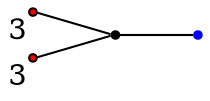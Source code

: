 graph diagram {
node [shape=point,color=black];
rankdir = LR;
subgraph subdiagram {
1;
}
{3,4} -- 1;
1 -- 2;
2 [color=blue];
3 [fillcolor=red,xlabel=3];
4 [fillcolor=red,xlabel=3];
}
